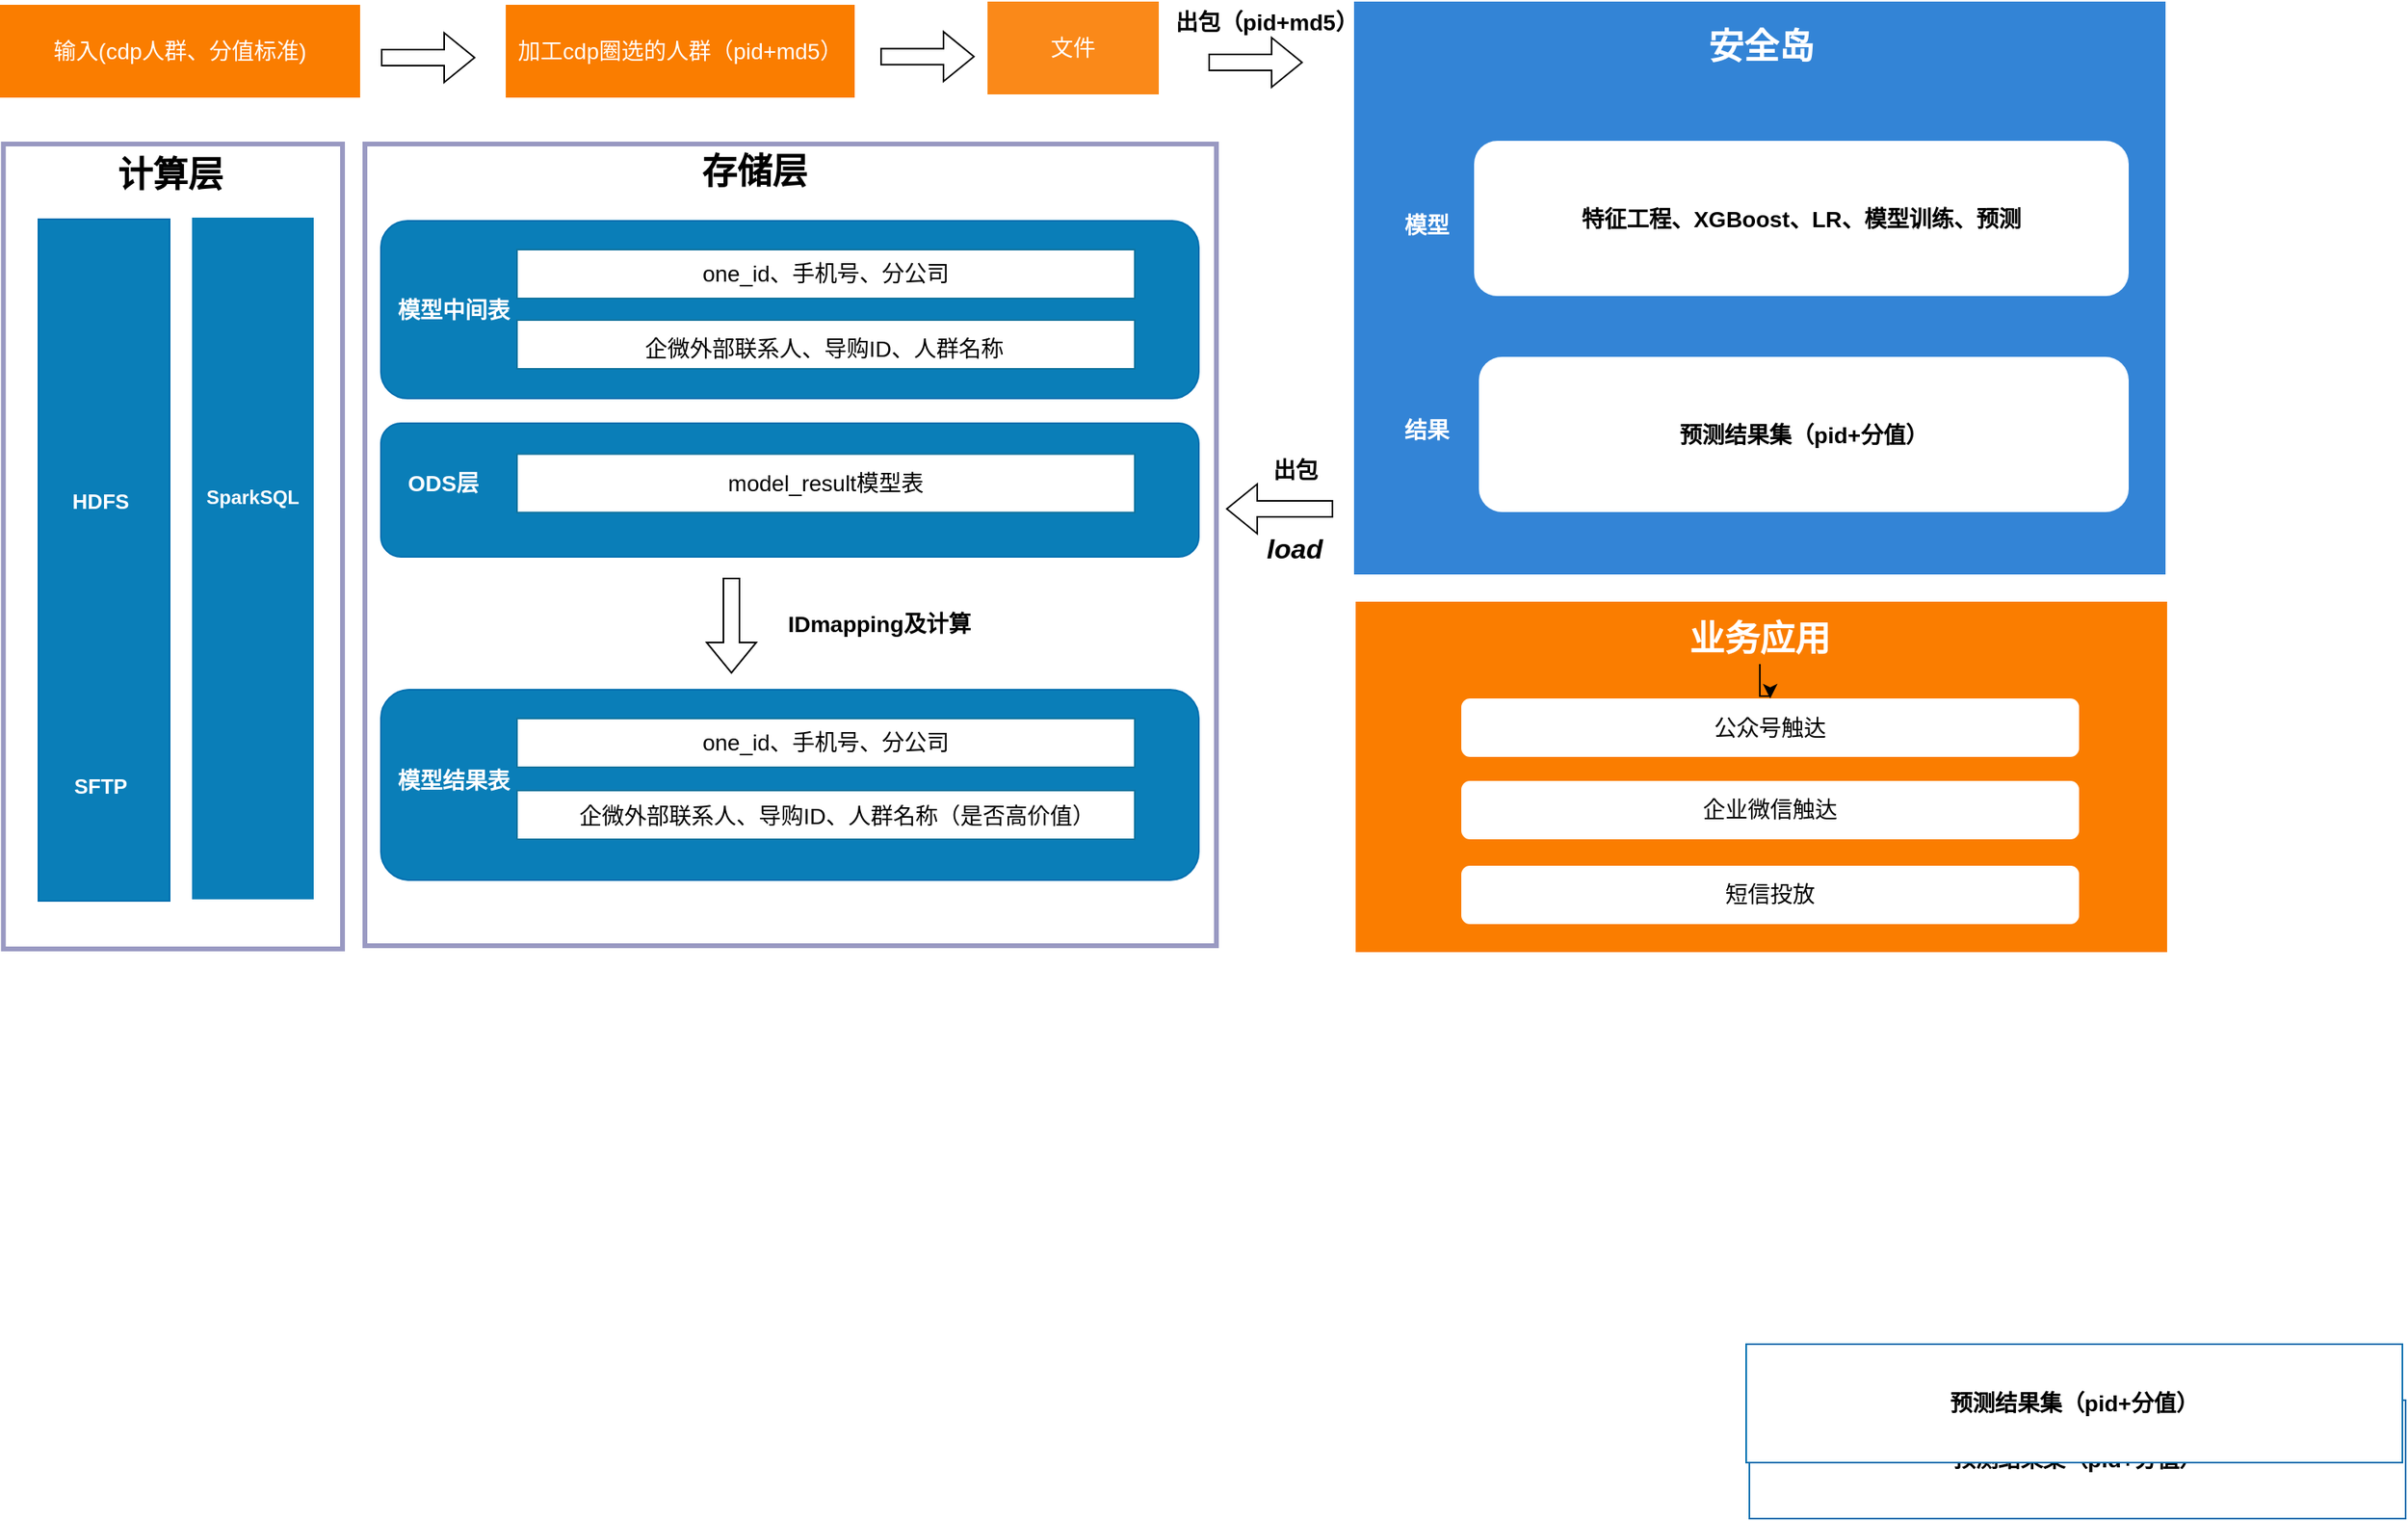 <mxfile version="21.1.2" type="github">
  <diagram name="第 1 页" id="9FNGOSTYdFmzoKh4jky8">
    <mxGraphModel dx="2020" dy="895" grid="0" gridSize="10" guides="1" tooltips="1" connect="1" arrows="1" fold="1" page="0" pageScale="1" pageWidth="1700" pageHeight="1100" math="0" shadow="0">
      <root>
        <mxCell id="0" />
        <mxCell id="1" parent="0" />
        <mxCell id="Abss3pmhYK2xFXCI5BWD-59" value="" style="rounded=0;whiteSpace=wrap;html=1;fillColor=none;strokeColor=#000066;opacity=40;strokeWidth=3;" vertex="1" parent="1">
          <mxGeometry x="-7.87" y="356" width="211.87" height="503" as="geometry" />
        </mxCell>
        <mxCell id="Abss3pmhYK2xFXCI5BWD-102" value="" style="rounded=0;whiteSpace=wrap;html=1;fillColor=none;strokeColor=#000066;opacity=40;strokeWidth=3;" vertex="1" parent="1">
          <mxGeometry x="218" y="356" width="532" height="501" as="geometry" />
        </mxCell>
        <mxCell id="Abss3pmhYK2xFXCI5BWD-45" value="" style="rounded=0;whiteSpace=wrap;html=1;fillColor=#FA7D00;fontSize=14;fontStyle=1;strokeColor=none;" vertex="1" parent="1">
          <mxGeometry x="837" y="642" width="507" height="219" as="geometry" />
        </mxCell>
        <mxCell id="Abss3pmhYK2xFXCI5BWD-65" value="" style="rounded=0;whiteSpace=wrap;html=1;fillColor=#0066CC;strokeColor=none;strokeWidth=3;opacity=80;" vertex="1" parent="1">
          <mxGeometry x="836" y="267" width="507" height="358" as="geometry" />
        </mxCell>
        <mxCell id="Abss3pmhYK2xFXCI5BWD-76" value="" style="rounded=1;whiteSpace=wrap;html=1;fillColor=#0a7eb8;strokeColor=#006EAF;fontColor=#0a7eb8;fontSize=14;" vertex="1" parent="1">
          <mxGeometry x="228" y="530.5" width="511" height="83.5" as="geometry" />
        </mxCell>
        <mxCell id="Abss3pmhYK2xFXCI5BWD-3" value="出包（pid+md5）" style="text;html=1;strokeColor=none;fillColor=none;align=center;verticalAlign=middle;whiteSpace=wrap;rounded=0;fontStyle=1;fontSize=14;" vertex="1" parent="1">
          <mxGeometry x="710" y="266" width="143" height="28" as="geometry" />
        </mxCell>
        <mxCell id="Abss3pmhYK2xFXCI5BWD-6" value="" style="shape=flexArrow;endArrow=classic;html=1;rounded=0;" edge="1" parent="1">
          <mxGeometry width="50" height="50" relative="1" as="geometry">
            <mxPoint x="823" y="584" as="sourcePoint" />
            <mxPoint x="756" y="584" as="targetPoint" />
          </mxGeometry>
        </mxCell>
        <mxCell id="Abss3pmhYK2xFXCI5BWD-7" value="出包" style="text;html=1;strokeColor=none;fillColor=none;align=center;verticalAlign=middle;whiteSpace=wrap;rounded=0;fontStyle=1;fontSize=14;" vertex="1" parent="1">
          <mxGeometry x="727.5" y="546" width="143" height="28" as="geometry" />
        </mxCell>
        <mxCell id="Abss3pmhYK2xFXCI5BWD-10" value="" style="rounded=0;whiteSpace=wrap;html=1;fontSize=15;fontColor=#ffffff;fillColor=#0a7eb8;labelBackgroundColor=#33FFFF;strokeColor=#006EAF;" vertex="1" parent="1">
          <mxGeometry x="14" y="403" width="82" height="426" as="geometry" />
        </mxCell>
        <mxCell id="Abss3pmhYK2xFXCI5BWD-11" value="&lt;font style=&quot;font-size: 12px;&quot;&gt;数据存储&lt;/font&gt;" style="text;html=1;strokeColor=none;fillColor=none;align=center;verticalAlign=middle;whiteSpace=wrap;rounded=0;fontSize=12;fontColor=#FFFFFF;" vertex="1" parent="1">
          <mxGeometry x="26.5" y="285" width="60" height="30" as="geometry" />
        </mxCell>
        <mxCell id="Abss3pmhYK2xFXCI5BWD-12" value="HDFS" style="text;html=1;strokeColor=none;fillColor=none;align=center;verticalAlign=middle;whiteSpace=wrap;rounded=0;labelBackgroundColor=none;fontSize=13;fontColor=#FFFFFF;fontStyle=1" vertex="1" parent="1">
          <mxGeometry x="23" y="564.25" width="60" height="30" as="geometry" />
        </mxCell>
        <mxCell id="Abss3pmhYK2xFXCI5BWD-13" value="&lt;span style=&quot;font-family: monospace; font-size: 0px; text-align: start; background-color: rgb(251, 251, 251);&quot;&gt;%3CmxGraphModel%3E%3Croot%3E%3CmxCell%20id%3D%220%22%2F%3E%3CmxCell%20id%3D%221%22%20parent%3D%220%22%2F%3E%3CmxCell%20id%3D%222%22%20value%3D%22%26lt%3Bfont%20color%3D%26quot%3B%23000000%26quot%3B%20style%3D%26quot%3Bfont-size%3A%2013px%3B%26quot%3B%26gt%3B%E6%95%B0%E6%8D%AE%E5%AD%98%E5%82%A8%26lt%3B%2Ffont%26gt%3B%22%20style%3D%22text%3Bhtml%3D1%3BstrokeColor%3Dnone%3BfillColor%3Dnone%3Balign%3Dcenter%3BverticalAlign%3Dmiddle%3BwhiteSpace%3Dwrap%3Brounded%3D0%3BfontSize%3D13%3BfontColor%3D%23FFFFFF%3B%22%20vertex%3D%221%22%20parent%3D%221%22%3E%3CmxGeometry%20x%3D%22235%22%20y%3D%22165%22%20width%3D%2260%22%20height%3D%2230%22%20as%3D%22geometry%22%2F%3E%3C%2FmxCell%3E%3C%2Froot%3E%3C%2FmxGraphModel%3E&lt;/span&gt;" style="rounded=0;whiteSpace=wrap;html=1;fontSize=15;fontColor=default;fillColor=#0A7EB8;labelBackgroundColor=#33FFFF;strokeColor=none;" vertex="1" parent="1">
          <mxGeometry x="110" y="402" width="76" height="426" as="geometry" />
        </mxCell>
        <mxCell id="Abss3pmhYK2xFXCI5BWD-14" value="&lt;font style=&quot;font-size: 12px;&quot;&gt;计算引擎&lt;/font&gt;" style="text;html=1;strokeColor=none;fillColor=none;align=center;verticalAlign=middle;whiteSpace=wrap;rounded=0;fontSize=12;fontColor=#FFFFFF;" vertex="1" parent="1">
          <mxGeometry x="123" y="287" width="60" height="30" as="geometry" />
        </mxCell>
        <mxCell id="Abss3pmhYK2xFXCI5BWD-15" value="SparkSQL" style="text;html=1;strokeColor=none;fillColor=none;align=center;verticalAlign=middle;whiteSpace=wrap;rounded=0;labelBackgroundColor=none;fontSize=12;fontColor=#FFFFFF;fontStyle=1" vertex="1" parent="1">
          <mxGeometry x="118" y="562" width="60" height="30" as="geometry" />
        </mxCell>
        <mxCell id="Abss3pmhYK2xFXCI5BWD-17" value="SFTP" style="text;html=1;strokeColor=none;fillColor=none;align=center;verticalAlign=middle;whiteSpace=wrap;rounded=0;labelBackgroundColor=none;fontSize=13;fontColor=#FFFFFF;fontStyle=1" vertex="1" parent="1">
          <mxGeometry x="23" y="741.5" width="60" height="30" as="geometry" />
        </mxCell>
        <mxCell id="Abss3pmhYK2xFXCI5BWD-18" value="&lt;font color=&quot;#ffffff&quot;&gt;加工cdp圈选的人群（pid+md5）&lt;/font&gt;" style="rounded=0;whiteSpace=wrap;html=1;fillColor=#FA7D00;strokeColor=none;fontColor=#000000;fontSize=14;" vertex="1" parent="1">
          <mxGeometry x="306" y="269" width="218" height="58" as="geometry" />
        </mxCell>
        <mxCell id="Abss3pmhYK2xFXCI5BWD-20" value="" style="shape=flexArrow;endArrow=classic;html=1;rounded=0;" edge="1" parent="1">
          <mxGeometry width="50" height="50" relative="1" as="geometry">
            <mxPoint x="540" y="301.33" as="sourcePoint" />
            <mxPoint x="599" y="301.33" as="targetPoint" />
          </mxGeometry>
        </mxCell>
        <mxCell id="Abss3pmhYK2xFXCI5BWD-22" value="load" style="text;html=1;strokeColor=none;fillColor=none;align=center;verticalAlign=middle;whiteSpace=wrap;rounded=0;fontStyle=3;fontSize=17;" vertex="1" parent="1">
          <mxGeometry x="769" y="595" width="60" height="30" as="geometry" />
        </mxCell>
        <mxCell id="Abss3pmhYK2xFXCI5BWD-31" value="&lt;font color=&quot;#ffffff&quot;&gt;ODS层&lt;/font&gt;" style="text;html=1;strokeColor=none;fillColor=none;align=center;verticalAlign=middle;whiteSpace=wrap;rounded=0;fontSize=14;fontStyle=1" vertex="1" parent="1">
          <mxGeometry x="237" y="553" width="60" height="30" as="geometry" />
        </mxCell>
        <mxCell id="Abss3pmhYK2xFXCI5BWD-32" value="model_result模型表" style="rounded=0;whiteSpace=wrap;html=1;fillColor=#FFFFFF;strokeColor=#10739e;fontSize=14;" vertex="1" parent="1">
          <mxGeometry x="313" y="549.75" width="386" height="36.5" as="geometry" />
        </mxCell>
        <mxCell id="Abss3pmhYK2xFXCI5BWD-37" value="" style="shape=flexArrow;endArrow=classic;html=1;rounded=0;" edge="1" parent="1">
          <mxGeometry width="50" height="50" relative="1" as="geometry">
            <mxPoint x="447" y="627" as="sourcePoint" />
            <mxPoint x="447" y="687" as="targetPoint" />
          </mxGeometry>
        </mxCell>
        <mxCell id="Abss3pmhYK2xFXCI5BWD-51" value="" style="rounded=1;whiteSpace=wrap;html=1;fillColor=#0a7eb8;strokeColor=#006EAF;fontColor=#ffffff;fontSize=14;" vertex="1" parent="1">
          <mxGeometry x="228" y="404" width="511" height="111" as="geometry" />
        </mxCell>
        <mxCell id="Abss3pmhYK2xFXCI5BWD-52" value="&lt;font color=&quot;#ffffff&quot;&gt;模型中间表&lt;/font&gt;" style="text;html=1;strokeColor=none;fillColor=none;align=center;verticalAlign=middle;whiteSpace=wrap;rounded=0;fontSize=14;fontStyle=1" vertex="1" parent="1">
          <mxGeometry x="224" y="445" width="98.5" height="30" as="geometry" />
        </mxCell>
        <mxCell id="Abss3pmhYK2xFXCI5BWD-64" value="&lt;b style=&quot;border-color: var(--border-color); color: rgb(0, 0, 0);&quot;&gt;特征工程、XGBoost、LR、模型训练、预测&lt;/b&gt;" style="rounded=1;whiteSpace=wrap;html=1;fillColor=#FFFFFF;strokeColor=none;fontColor=#ffffff;fontSize=14;" vertex="1" parent="1">
          <mxGeometry x="911" y="354" width="409" height="97" as="geometry" />
        </mxCell>
        <mxCell id="Abss3pmhYK2xFXCI5BWD-74" value="one_id、手机号、分公司" style="rounded=0;whiteSpace=wrap;html=1;fillColor=#FFFFFF;strokeColor=#10739e;fontSize=14;" vertex="1" parent="1">
          <mxGeometry x="313" y="422" width="386" height="30.5" as="geometry" />
        </mxCell>
        <mxCell id="Abss3pmhYK2xFXCI5BWD-77" value="" style="rounded=0;whiteSpace=wrap;html=1;fillColor=#FFFFFF;strokeColor=#10739e;fontSize=14;" vertex="1" parent="1">
          <mxGeometry x="313" y="466" width="386" height="30.5" as="geometry" />
        </mxCell>
        <mxCell id="Abss3pmhYK2xFXCI5BWD-78" value="&lt;meta charset=&quot;utf-8&quot;&gt;&lt;span style=&quot;color: rgb(0, 0, 0); font-family: Helvetica; font-size: 14px; font-style: normal; font-variant-ligatures: normal; font-variant-caps: normal; font-weight: 400; letter-spacing: normal; orphans: 2; text-align: center; text-indent: 0px; text-transform: none; widows: 2; word-spacing: 0px; -webkit-text-stroke-width: 0px; background-color: rgb(255, 255, 255); text-decoration-thickness: initial; text-decoration-style: initial; text-decoration-color: initial; float: none; display: inline !important;&quot;&gt;企微外部联系人、导购ID、人群名称&lt;/span&gt;" style="text;whiteSpace=wrap;html=1;" vertex="1" parent="1">
          <mxGeometry x="391" y="469" width="302.88" height="39" as="geometry" />
        </mxCell>
        <mxCell id="Abss3pmhYK2xFXCI5BWD-81" value="&lt;font color=&quot;#ffffff&quot;&gt;输入(cdp人群、分值标准)&lt;/font&gt;" style="rounded=0;whiteSpace=wrap;html=1;fillColor=#FA7D00;strokeColor=none;fontColor=#000000;fontSize=14;" vertex="1" parent="1">
          <mxGeometry x="-10" y="269" width="225" height="58" as="geometry" />
        </mxCell>
        <mxCell id="Abss3pmhYK2xFXCI5BWD-82" value="&lt;font color=&quot;#ffffff&quot;&gt;文件&lt;/font&gt;" style="rounded=0;whiteSpace=wrap;html=1;fillColor=#FA7D00;strokeColor=none;fontColor=#000000;fontSize=14;opacity=90;" vertex="1" parent="1">
          <mxGeometry x="607" y="267" width="107" height="58" as="geometry" />
        </mxCell>
        <mxCell id="Abss3pmhYK2xFXCI5BWD-84" value="" style="rounded=1;whiteSpace=wrap;html=1;fillColor=#0a7eb8;strokeColor=#006EAF;fontColor=#ffffff;fontSize=14;" vertex="1" parent="1">
          <mxGeometry x="228" y="697" width="511" height="119" as="geometry" />
        </mxCell>
        <mxCell id="Abss3pmhYK2xFXCI5BWD-85" value="&lt;font color=&quot;#ffffff&quot;&gt;模型结果表&lt;/font&gt;" style="text;html=1;strokeColor=none;fillColor=none;align=center;verticalAlign=middle;whiteSpace=wrap;rounded=0;fontSize=14;fontStyle=1" vertex="1" parent="1">
          <mxGeometry x="224" y="739" width="98.5" height="30" as="geometry" />
        </mxCell>
        <mxCell id="Abss3pmhYK2xFXCI5BWD-86" value="one_id、手机号、分公司" style="rounded=0;whiteSpace=wrap;html=1;fillColor=#FFFFFF;strokeColor=#10739e;fontSize=14;" vertex="1" parent="1">
          <mxGeometry x="313" y="715" width="386" height="30.5" as="geometry" />
        </mxCell>
        <mxCell id="Abss3pmhYK2xFXCI5BWD-87" value="" style="rounded=0;whiteSpace=wrap;html=1;fillColor=#FFFFFF;strokeColor=#10739e;fontSize=14;" vertex="1" parent="1">
          <mxGeometry x="313" y="760" width="386" height="30.5" as="geometry" />
        </mxCell>
        <mxCell id="Abss3pmhYK2xFXCI5BWD-88" value="&lt;span style=&quot;color: rgb(0, 0, 0); font-family: Helvetica; font-size: 14px; font-style: normal; font-variant-ligatures: normal; font-variant-caps: normal; font-weight: 400; letter-spacing: normal; orphans: 2; text-align: center; text-indent: 0px; text-transform: none; widows: 2; word-spacing: 0px; -webkit-text-stroke-width: 0px; background-color: rgb(255, 255, 255); text-decoration-thickness: initial; text-decoration-style: initial; text-decoration-color: initial; float: none; display: inline !important;&quot;&gt;企微外部联系人、导购ID、人群名称（是否高价值）&lt;/span&gt;" style="text;whiteSpace=wrap;html=1;" vertex="1" parent="1">
          <mxGeometry x="350" y="761" width="343.88" height="40" as="geometry" />
        </mxCell>
        <mxCell id="Abss3pmhYK2xFXCI5BWD-89" value="&lt;font color=&quot;#000000&quot;&gt;&lt;b&gt;预测结果集（pid+分值）&lt;/b&gt;&lt;/font&gt;" style="rounded=1;whiteSpace=wrap;html=1;fillColor=#FFFFFF;strokeColor=none;fontColor=#ffffff;fontSize=14;" vertex="1" parent="1">
          <mxGeometry x="914" y="489" width="406" height="97" as="geometry" />
        </mxCell>
        <mxCell id="Abss3pmhYK2xFXCI5BWD-91" value="&lt;font color=&quot;#000000&quot;&gt;&lt;b&gt;预测结果集（pid+分值）&lt;/b&gt;&lt;/font&gt;" style="rounded=0;whiteSpace=wrap;html=1;fillColor=#FFFFFF;strokeColor=#006EAF;fontColor=#ffffff;fontSize=14;" vertex="1" parent="1">
          <mxGeometry x="1083" y="1141" width="410" height="74" as="geometry" />
        </mxCell>
        <mxCell id="Abss3pmhYK2xFXCI5BWD-93" value="&lt;font color=&quot;#000000&quot;&gt;&lt;b&gt;预测结果集（pid+分值）&lt;/b&gt;&lt;/font&gt;" style="rounded=0;whiteSpace=wrap;html=1;fillColor=#FFFFFF;strokeColor=#006EAF;fontColor=#ffffff;fontSize=14;" vertex="1" parent="1">
          <mxGeometry x="1081" y="1106" width="410" height="74" as="geometry" />
        </mxCell>
        <mxCell id="Abss3pmhYK2xFXCI5BWD-97" value="&lt;font color=&quot;#ffffff&quot;&gt;模型&lt;/font&gt;" style="text;html=1;strokeColor=none;fillColor=none;align=center;verticalAlign=middle;whiteSpace=wrap;rounded=0;fontSize=14;fontStyle=1" vertex="1" parent="1">
          <mxGeometry x="832" y="392" width="98.5" height="30" as="geometry" />
        </mxCell>
        <mxCell id="Abss3pmhYK2xFXCI5BWD-98" value="&lt;font color=&quot;#ffffff&quot;&gt;结果&lt;/font&gt;" style="text;html=1;strokeColor=none;fillColor=none;align=center;verticalAlign=middle;whiteSpace=wrap;rounded=0;fontSize=14;fontStyle=1" vertex="1" parent="1">
          <mxGeometry x="832" y="519.75" width="98.5" height="30" as="geometry" />
        </mxCell>
        <mxCell id="Abss3pmhYK2xFXCI5BWD-99" value="&lt;font color=&quot;#ffffff&quot; style=&quot;font-size: 22px;&quot;&gt;安全岛&lt;/font&gt;" style="text;html=1;strokeColor=none;fillColor=none;align=center;verticalAlign=middle;whiteSpace=wrap;rounded=0;fontSize=14;fontStyle=1;fontColor=#000000;" vertex="1" parent="1">
          <mxGeometry x="1041.25" y="281" width="98.5" height="30" as="geometry" />
        </mxCell>
        <mxCell id="Abss3pmhYK2xFXCI5BWD-100" value="" style="shape=flexArrow;endArrow=classic;html=1;rounded=0;" edge="1" parent="1">
          <mxGeometry width="50" height="50" relative="1" as="geometry">
            <mxPoint x="228" y="302.0" as="sourcePoint" />
            <mxPoint x="287" y="302.0" as="targetPoint" />
          </mxGeometry>
        </mxCell>
        <mxCell id="Abss3pmhYK2xFXCI5BWD-101" value="&lt;span style=&quot;font-size: 22px;&quot;&gt;计算层&lt;/span&gt;" style="text;html=1;strokeColor=none;fillColor=none;align=center;verticalAlign=middle;whiteSpace=wrap;rounded=0;fontSize=14;fontStyle=1;fontColor=#000000;" vertex="1" parent="1">
          <mxGeometry x="47" y="361" width="98.5" height="30" as="geometry" />
        </mxCell>
        <mxCell id="Abss3pmhYK2xFXCI5BWD-103" value="&lt;span style=&quot;font-size: 22px;&quot;&gt;存储层&lt;/span&gt;" style="text;html=1;strokeColor=none;fillColor=none;align=center;verticalAlign=middle;whiteSpace=wrap;rounded=0;fontSize=14;fontStyle=1;fontColor=#000000;" vertex="1" parent="1">
          <mxGeometry x="412" y="359" width="98.5" height="30" as="geometry" />
        </mxCell>
        <mxCell id="Abss3pmhYK2xFXCI5BWD-112" value="" style="shape=flexArrow;endArrow=classic;html=1;rounded=0;" edge="1" parent="1">
          <mxGeometry width="50" height="50" relative="1" as="geometry">
            <mxPoint x="745" y="305.0" as="sourcePoint" />
            <mxPoint x="804" y="305.0" as="targetPoint" />
          </mxGeometry>
        </mxCell>
        <mxCell id="Abss3pmhYK2xFXCI5BWD-126" value="" style="edgeStyle=orthogonalEdgeStyle;rounded=0;orthogonalLoop=1;jettySize=auto;html=1;" edge="1" parent="1" source="Abss3pmhYK2xFXCI5BWD-115" target="Abss3pmhYK2xFXCI5BWD-120">
          <mxGeometry relative="1" as="geometry" />
        </mxCell>
        <mxCell id="Abss3pmhYK2xFXCI5BWD-115" value="&lt;font color=&quot;#ffffff&quot;&gt;&lt;span style=&quot;font-size: 22px;&quot;&gt;业务应用&lt;/span&gt;&lt;/font&gt;" style="text;html=1;strokeColor=none;fillColor=none;align=center;verticalAlign=middle;whiteSpace=wrap;rounded=0;fontSize=14;fontStyle=1;fontColor=#000000;" vertex="1" parent="1">
          <mxGeometry x="1040.25" y="651" width="98.5" height="30" as="geometry" />
        </mxCell>
        <mxCell id="Abss3pmhYK2xFXCI5BWD-119" value="IDmapping及计算" style="text;html=1;strokeColor=none;fillColor=none;align=center;verticalAlign=middle;whiteSpace=wrap;rounded=0;fontStyle=1;fontSize=14;" vertex="1" parent="1">
          <mxGeometry x="468" y="642" width="143" height="28" as="geometry" />
        </mxCell>
        <mxCell id="Abss3pmhYK2xFXCI5BWD-120" value="公众号触达" style="rounded=1;whiteSpace=wrap;html=1;fillColor=#FFFFFF;strokeColor=none;fontSize=14;" vertex="1" parent="1">
          <mxGeometry x="903" y="702.5" width="386" height="36.5" as="geometry" />
        </mxCell>
        <mxCell id="Abss3pmhYK2xFXCI5BWD-123" value="企业微信触达" style="rounded=1;whiteSpace=wrap;html=1;fillColor=#FFFFFF;strokeColor=none;fontSize=14;" vertex="1" parent="1">
          <mxGeometry x="903" y="754" width="386" height="36.5" as="geometry" />
        </mxCell>
        <mxCell id="Abss3pmhYK2xFXCI5BWD-124" value="短信投放" style="rounded=1;whiteSpace=wrap;html=1;fillColor=#FFFFFF;strokeColor=none;fontSize=14;" vertex="1" parent="1">
          <mxGeometry x="903" y="807" width="386" height="36.5" as="geometry" />
        </mxCell>
      </root>
    </mxGraphModel>
  </diagram>
</mxfile>
